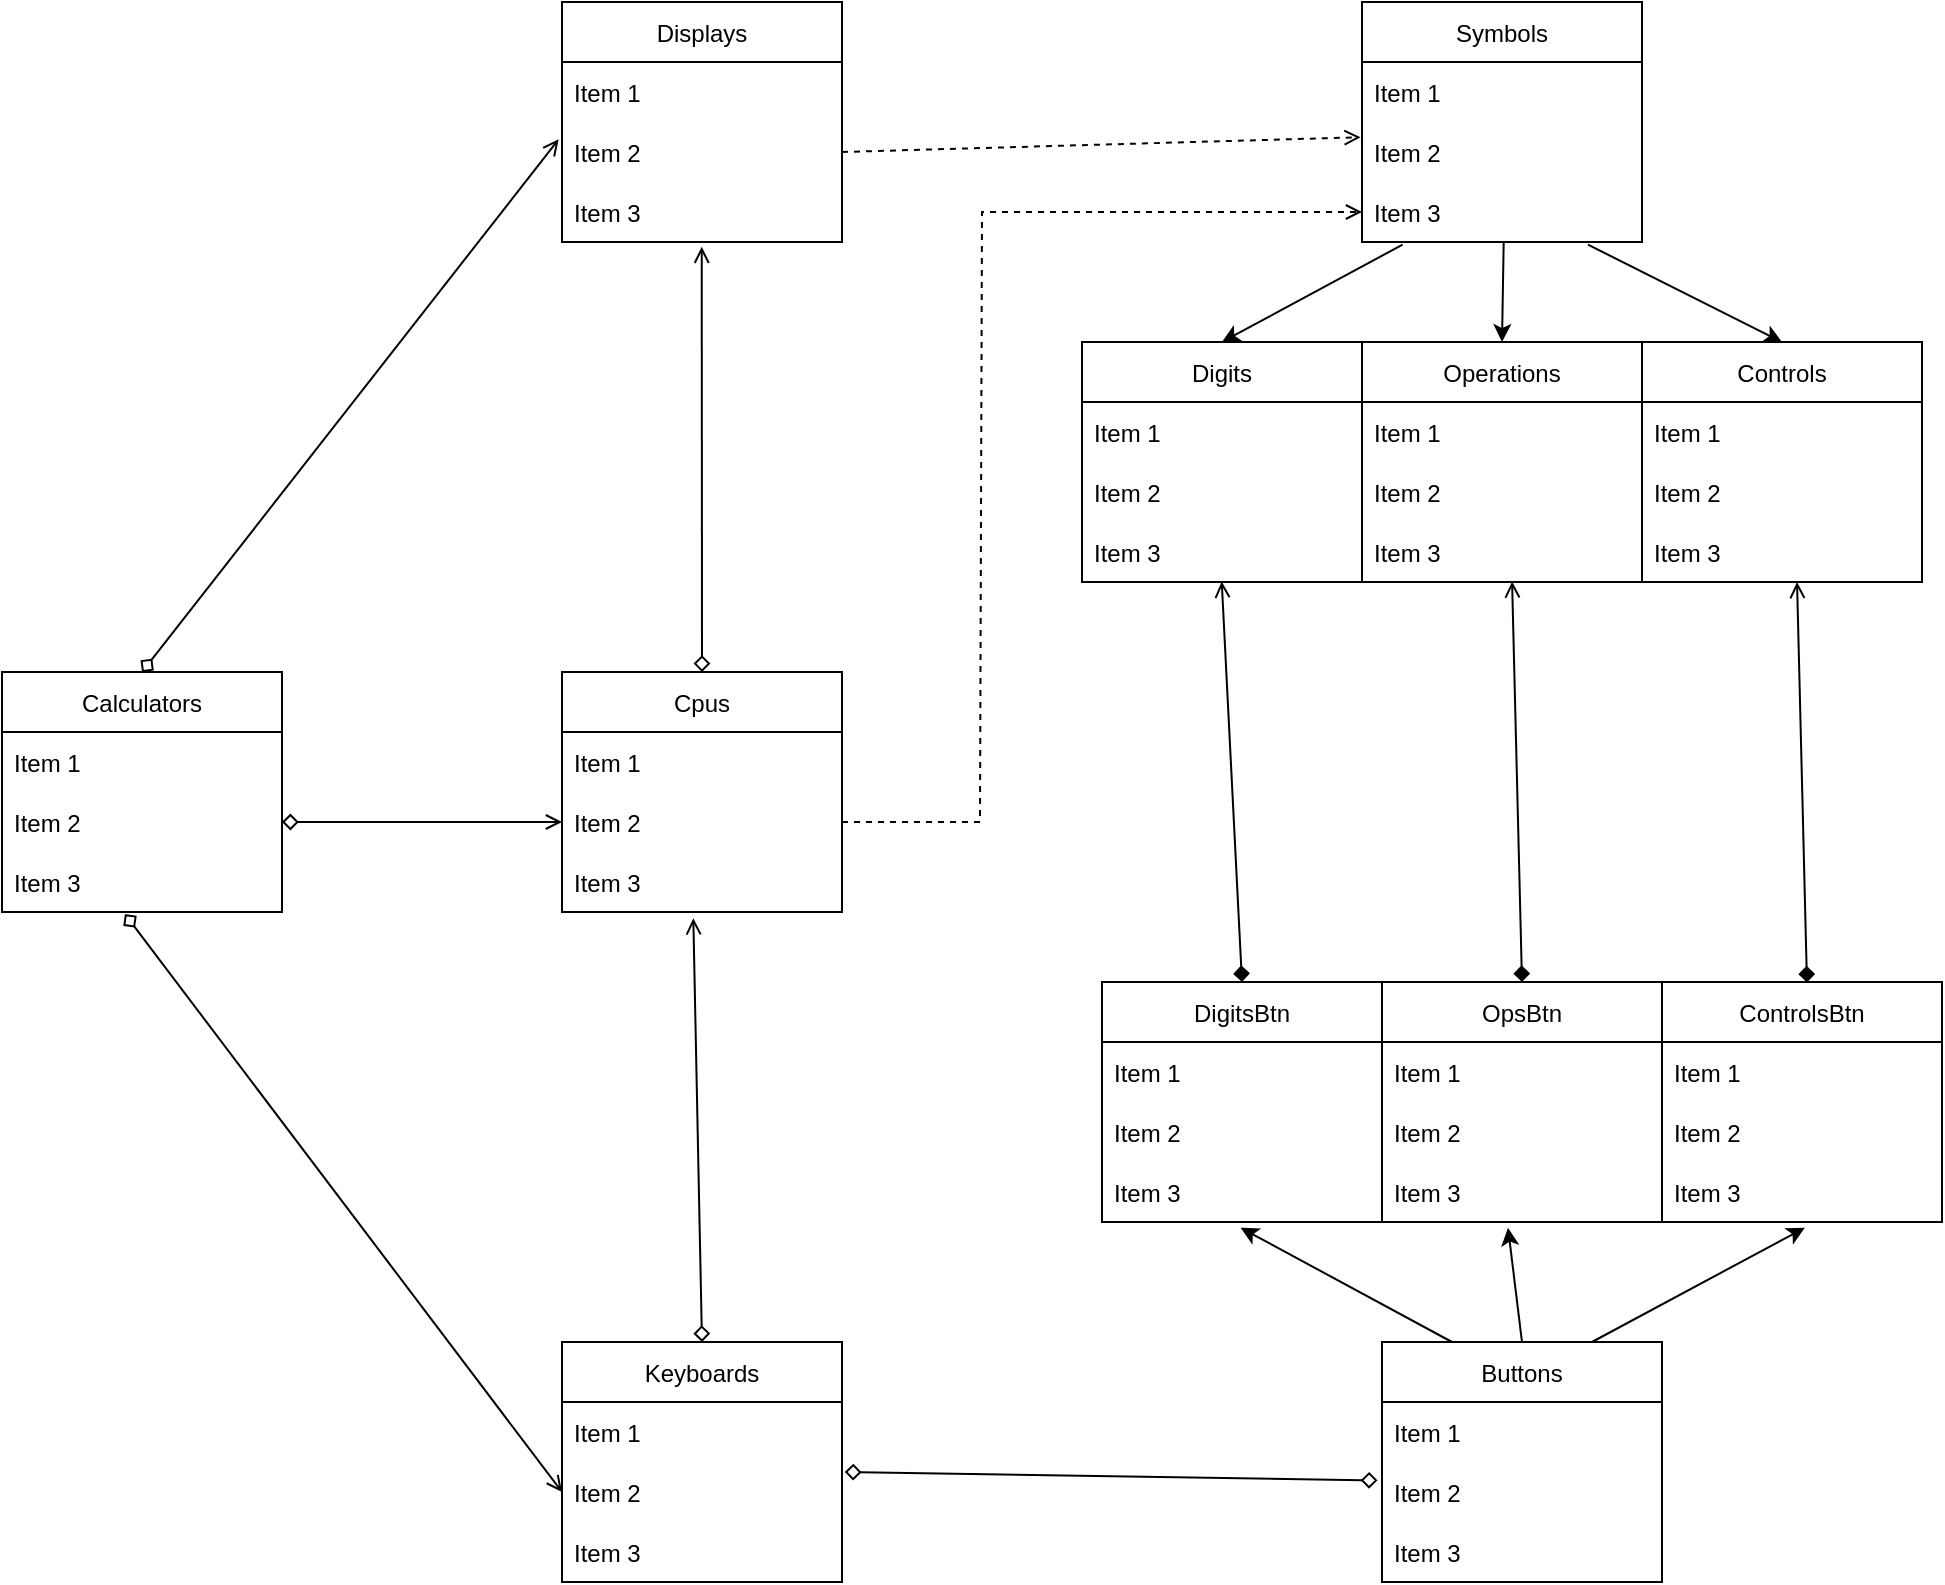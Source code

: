 <mxfile version="17.4.0" type="github">
  <diagram id="N7P-d8ys1Z3ynuPxni_u" name="Page-1">
    <mxGraphModel dx="1497" dy="735" grid="1" gridSize="10" guides="1" tooltips="1" connect="1" arrows="1" fold="1" page="1" pageScale="1" pageWidth="1100" pageHeight="850" math="0" shadow="0">
      <root>
        <mxCell id="0" />
        <mxCell id="1" parent="0" />
        <mxCell id="kSx1AaX-8GTqj39W6Hqu-1" value="Keyboards" style="swimlane;fontStyle=0;childLayout=stackLayout;horizontal=1;startSize=30;horizontalStack=0;resizeParent=1;resizeParentMax=0;resizeLast=0;collapsible=1;marginBottom=0;" vertex="1" parent="1">
          <mxGeometry x="410" y="700" width="140" height="120" as="geometry" />
        </mxCell>
        <mxCell id="kSx1AaX-8GTqj39W6Hqu-2" value="Item 1" style="text;strokeColor=none;fillColor=none;align=left;verticalAlign=middle;spacingLeft=4;spacingRight=4;overflow=hidden;points=[[0,0.5],[1,0.5]];portConstraint=eastwest;rotatable=0;" vertex="1" parent="kSx1AaX-8GTqj39W6Hqu-1">
          <mxGeometry y="30" width="140" height="30" as="geometry" />
        </mxCell>
        <mxCell id="kSx1AaX-8GTqj39W6Hqu-3" value="Item 2" style="text;strokeColor=none;fillColor=none;align=left;verticalAlign=middle;spacingLeft=4;spacingRight=4;overflow=hidden;points=[[0,0.5],[1,0.5]];portConstraint=eastwest;rotatable=0;" vertex="1" parent="kSx1AaX-8GTqj39W6Hqu-1">
          <mxGeometry y="60" width="140" height="30" as="geometry" />
        </mxCell>
        <mxCell id="kSx1AaX-8GTqj39W6Hqu-4" value="Item 3" style="text;strokeColor=none;fillColor=none;align=left;verticalAlign=middle;spacingLeft=4;spacingRight=4;overflow=hidden;points=[[0,0.5],[1,0.5]];portConstraint=eastwest;rotatable=0;" vertex="1" parent="kSx1AaX-8GTqj39W6Hqu-1">
          <mxGeometry y="90" width="140" height="30" as="geometry" />
        </mxCell>
        <mxCell id="kSx1AaX-8GTqj39W6Hqu-5" value="Buttons" style="swimlane;fontStyle=0;childLayout=stackLayout;horizontal=1;startSize=30;horizontalStack=0;resizeParent=1;resizeParentMax=0;resizeLast=0;collapsible=1;marginBottom=0;" vertex="1" parent="1">
          <mxGeometry x="820" y="700" width="140" height="120" as="geometry" />
        </mxCell>
        <mxCell id="kSx1AaX-8GTqj39W6Hqu-6" value="Item 1" style="text;strokeColor=none;fillColor=none;align=left;verticalAlign=middle;spacingLeft=4;spacingRight=4;overflow=hidden;points=[[0,0.5],[1,0.5]];portConstraint=eastwest;rotatable=0;" vertex="1" parent="kSx1AaX-8GTqj39W6Hqu-5">
          <mxGeometry y="30" width="140" height="30" as="geometry" />
        </mxCell>
        <mxCell id="kSx1AaX-8GTqj39W6Hqu-7" value="Item 2" style="text;strokeColor=none;fillColor=none;align=left;verticalAlign=middle;spacingLeft=4;spacingRight=4;overflow=hidden;points=[[0,0.5],[1,0.5]];portConstraint=eastwest;rotatable=0;" vertex="1" parent="kSx1AaX-8GTqj39W6Hqu-5">
          <mxGeometry y="60" width="140" height="30" as="geometry" />
        </mxCell>
        <mxCell id="kSx1AaX-8GTqj39W6Hqu-8" value="Item 3" style="text;strokeColor=none;fillColor=none;align=left;verticalAlign=middle;spacingLeft=4;spacingRight=4;overflow=hidden;points=[[0,0.5],[1,0.5]];portConstraint=eastwest;rotatable=0;" vertex="1" parent="kSx1AaX-8GTqj39W6Hqu-5">
          <mxGeometry y="90" width="140" height="30" as="geometry" />
        </mxCell>
        <mxCell id="kSx1AaX-8GTqj39W6Hqu-9" value="Displays" style="swimlane;fontStyle=0;childLayout=stackLayout;horizontal=1;startSize=30;horizontalStack=0;resizeParent=1;resizeParentMax=0;resizeLast=0;collapsible=1;marginBottom=0;" vertex="1" parent="1">
          <mxGeometry x="410" y="30" width="140" height="120" as="geometry" />
        </mxCell>
        <mxCell id="kSx1AaX-8GTqj39W6Hqu-10" value="Item 1" style="text;strokeColor=none;fillColor=none;align=left;verticalAlign=middle;spacingLeft=4;spacingRight=4;overflow=hidden;points=[[0,0.5],[1,0.5]];portConstraint=eastwest;rotatable=0;" vertex="1" parent="kSx1AaX-8GTqj39W6Hqu-9">
          <mxGeometry y="30" width="140" height="30" as="geometry" />
        </mxCell>
        <mxCell id="kSx1AaX-8GTqj39W6Hqu-11" value="Item 2" style="text;strokeColor=none;fillColor=none;align=left;verticalAlign=middle;spacingLeft=4;spacingRight=4;overflow=hidden;points=[[0,0.5],[1,0.5]];portConstraint=eastwest;rotatable=0;" vertex="1" parent="kSx1AaX-8GTqj39W6Hqu-9">
          <mxGeometry y="60" width="140" height="30" as="geometry" />
        </mxCell>
        <mxCell id="kSx1AaX-8GTqj39W6Hqu-12" value="Item 3" style="text;strokeColor=none;fillColor=none;align=left;verticalAlign=middle;spacingLeft=4;spacingRight=4;overflow=hidden;points=[[0,0.5],[1,0.5]];portConstraint=eastwest;rotatable=0;" vertex="1" parent="kSx1AaX-8GTqj39W6Hqu-9">
          <mxGeometry y="90" width="140" height="30" as="geometry" />
        </mxCell>
        <mxCell id="kSx1AaX-8GTqj39W6Hqu-13" value="Calculators" style="swimlane;fontStyle=0;childLayout=stackLayout;horizontal=1;startSize=30;horizontalStack=0;resizeParent=1;resizeParentMax=0;resizeLast=0;collapsible=1;marginBottom=0;" vertex="1" parent="1">
          <mxGeometry x="130" y="365" width="140" height="120" as="geometry" />
        </mxCell>
        <mxCell id="kSx1AaX-8GTqj39W6Hqu-14" value="Item 1" style="text;strokeColor=none;fillColor=none;align=left;verticalAlign=middle;spacingLeft=4;spacingRight=4;overflow=hidden;points=[[0,0.5],[1,0.5]];portConstraint=eastwest;rotatable=0;" vertex="1" parent="kSx1AaX-8GTqj39W6Hqu-13">
          <mxGeometry y="30" width="140" height="30" as="geometry" />
        </mxCell>
        <mxCell id="kSx1AaX-8GTqj39W6Hqu-15" value="Item 2" style="text;strokeColor=none;fillColor=none;align=left;verticalAlign=middle;spacingLeft=4;spacingRight=4;overflow=hidden;points=[[0,0.5],[1,0.5]];portConstraint=eastwest;rotatable=0;" vertex="1" parent="kSx1AaX-8GTqj39W6Hqu-13">
          <mxGeometry y="60" width="140" height="30" as="geometry" />
        </mxCell>
        <mxCell id="kSx1AaX-8GTqj39W6Hqu-16" value="Item 3" style="text;strokeColor=none;fillColor=none;align=left;verticalAlign=middle;spacingLeft=4;spacingRight=4;overflow=hidden;points=[[0,0.5],[1,0.5]];portConstraint=eastwest;rotatable=0;" vertex="1" parent="kSx1AaX-8GTqj39W6Hqu-13">
          <mxGeometry y="90" width="140" height="30" as="geometry" />
        </mxCell>
        <mxCell id="kSx1AaX-8GTqj39W6Hqu-17" value="Cpus" style="swimlane;fontStyle=0;childLayout=stackLayout;horizontal=1;startSize=30;horizontalStack=0;resizeParent=1;resizeParentMax=0;resizeLast=0;collapsible=1;marginBottom=0;" vertex="1" parent="1">
          <mxGeometry x="410" y="365" width="140" height="120" as="geometry" />
        </mxCell>
        <mxCell id="kSx1AaX-8GTqj39W6Hqu-18" value="Item 1" style="text;strokeColor=none;fillColor=none;align=left;verticalAlign=middle;spacingLeft=4;spacingRight=4;overflow=hidden;points=[[0,0.5],[1,0.5]];portConstraint=eastwest;rotatable=0;" vertex="1" parent="kSx1AaX-8GTqj39W6Hqu-17">
          <mxGeometry y="30" width="140" height="30" as="geometry" />
        </mxCell>
        <mxCell id="kSx1AaX-8GTqj39W6Hqu-19" value="Item 2" style="text;strokeColor=none;fillColor=none;align=left;verticalAlign=middle;spacingLeft=4;spacingRight=4;overflow=hidden;points=[[0,0.5],[1,0.5]];portConstraint=eastwest;rotatable=0;" vertex="1" parent="kSx1AaX-8GTqj39W6Hqu-17">
          <mxGeometry y="60" width="140" height="30" as="geometry" />
        </mxCell>
        <mxCell id="kSx1AaX-8GTqj39W6Hqu-20" value="Item 3" style="text;strokeColor=none;fillColor=none;align=left;verticalAlign=middle;spacingLeft=4;spacingRight=4;overflow=hidden;points=[[0,0.5],[1,0.5]];portConstraint=eastwest;rotatable=0;" vertex="1" parent="kSx1AaX-8GTqj39W6Hqu-17">
          <mxGeometry y="90" width="140" height="30" as="geometry" />
        </mxCell>
        <mxCell id="kSx1AaX-8GTqj39W6Hqu-21" value="ControlsBtn" style="swimlane;fontStyle=0;childLayout=stackLayout;horizontal=1;startSize=30;horizontalStack=0;resizeParent=1;resizeParentMax=0;resizeLast=0;collapsible=1;marginBottom=0;" vertex="1" parent="1">
          <mxGeometry x="960" y="520" width="140" height="120" as="geometry" />
        </mxCell>
        <mxCell id="kSx1AaX-8GTqj39W6Hqu-22" value="Item 1" style="text;strokeColor=none;fillColor=none;align=left;verticalAlign=middle;spacingLeft=4;spacingRight=4;overflow=hidden;points=[[0,0.5],[1,0.5]];portConstraint=eastwest;rotatable=0;" vertex="1" parent="kSx1AaX-8GTqj39W6Hqu-21">
          <mxGeometry y="30" width="140" height="30" as="geometry" />
        </mxCell>
        <mxCell id="kSx1AaX-8GTqj39W6Hqu-23" value="Item 2" style="text;strokeColor=none;fillColor=none;align=left;verticalAlign=middle;spacingLeft=4;spacingRight=4;overflow=hidden;points=[[0,0.5],[1,0.5]];portConstraint=eastwest;rotatable=0;" vertex="1" parent="kSx1AaX-8GTqj39W6Hqu-21">
          <mxGeometry y="60" width="140" height="30" as="geometry" />
        </mxCell>
        <mxCell id="kSx1AaX-8GTqj39W6Hqu-24" value="Item 3" style="text;strokeColor=none;fillColor=none;align=left;verticalAlign=middle;spacingLeft=4;spacingRight=4;overflow=hidden;points=[[0,0.5],[1,0.5]];portConstraint=eastwest;rotatable=0;" vertex="1" parent="kSx1AaX-8GTqj39W6Hqu-21">
          <mxGeometry y="90" width="140" height="30" as="geometry" />
        </mxCell>
        <mxCell id="kSx1AaX-8GTqj39W6Hqu-25" value="OpsBtn" style="swimlane;fontStyle=0;childLayout=stackLayout;horizontal=1;startSize=30;horizontalStack=0;resizeParent=1;resizeParentMax=0;resizeLast=0;collapsible=1;marginBottom=0;" vertex="1" parent="1">
          <mxGeometry x="820" y="520" width="140" height="120" as="geometry" />
        </mxCell>
        <mxCell id="kSx1AaX-8GTqj39W6Hqu-26" value="Item 1" style="text;strokeColor=none;fillColor=none;align=left;verticalAlign=middle;spacingLeft=4;spacingRight=4;overflow=hidden;points=[[0,0.5],[1,0.5]];portConstraint=eastwest;rotatable=0;" vertex="1" parent="kSx1AaX-8GTqj39W6Hqu-25">
          <mxGeometry y="30" width="140" height="30" as="geometry" />
        </mxCell>
        <mxCell id="kSx1AaX-8GTqj39W6Hqu-27" value="Item 2" style="text;strokeColor=none;fillColor=none;align=left;verticalAlign=middle;spacingLeft=4;spacingRight=4;overflow=hidden;points=[[0,0.5],[1,0.5]];portConstraint=eastwest;rotatable=0;" vertex="1" parent="kSx1AaX-8GTqj39W6Hqu-25">
          <mxGeometry y="60" width="140" height="30" as="geometry" />
        </mxCell>
        <mxCell id="kSx1AaX-8GTqj39W6Hqu-28" value="Item 3" style="text;strokeColor=none;fillColor=none;align=left;verticalAlign=middle;spacingLeft=4;spacingRight=4;overflow=hidden;points=[[0,0.5],[1,0.5]];portConstraint=eastwest;rotatable=0;" vertex="1" parent="kSx1AaX-8GTqj39W6Hqu-25">
          <mxGeometry y="90" width="140" height="30" as="geometry" />
        </mxCell>
        <mxCell id="kSx1AaX-8GTqj39W6Hqu-29" value="DigitsBtn" style="swimlane;fontStyle=0;childLayout=stackLayout;horizontal=1;startSize=30;horizontalStack=0;resizeParent=1;resizeParentMax=0;resizeLast=0;collapsible=1;marginBottom=0;" vertex="1" parent="1">
          <mxGeometry x="680" y="520" width="140" height="120" as="geometry" />
        </mxCell>
        <mxCell id="kSx1AaX-8GTqj39W6Hqu-30" value="Item 1" style="text;strokeColor=none;fillColor=none;align=left;verticalAlign=middle;spacingLeft=4;spacingRight=4;overflow=hidden;points=[[0,0.5],[1,0.5]];portConstraint=eastwest;rotatable=0;" vertex="1" parent="kSx1AaX-8GTqj39W6Hqu-29">
          <mxGeometry y="30" width="140" height="30" as="geometry" />
        </mxCell>
        <mxCell id="kSx1AaX-8GTqj39W6Hqu-31" value="Item 2" style="text;strokeColor=none;fillColor=none;align=left;verticalAlign=middle;spacingLeft=4;spacingRight=4;overflow=hidden;points=[[0,0.5],[1,0.5]];portConstraint=eastwest;rotatable=0;" vertex="1" parent="kSx1AaX-8GTqj39W6Hqu-29">
          <mxGeometry y="60" width="140" height="30" as="geometry" />
        </mxCell>
        <mxCell id="kSx1AaX-8GTqj39W6Hqu-32" value="Item 3" style="text;strokeColor=none;fillColor=none;align=left;verticalAlign=middle;spacingLeft=4;spacingRight=4;overflow=hidden;points=[[0,0.5],[1,0.5]];portConstraint=eastwest;rotatable=0;" vertex="1" parent="kSx1AaX-8GTqj39W6Hqu-29">
          <mxGeometry y="90" width="140" height="30" as="geometry" />
        </mxCell>
        <mxCell id="kSx1AaX-8GTqj39W6Hqu-33" value="Controls" style="swimlane;fontStyle=0;childLayout=stackLayout;horizontal=1;startSize=30;horizontalStack=0;resizeParent=1;resizeParentMax=0;resizeLast=0;collapsible=1;marginBottom=0;" vertex="1" parent="1">
          <mxGeometry x="950" y="200" width="140" height="120" as="geometry" />
        </mxCell>
        <mxCell id="kSx1AaX-8GTqj39W6Hqu-34" value="Item 1" style="text;strokeColor=none;fillColor=none;align=left;verticalAlign=middle;spacingLeft=4;spacingRight=4;overflow=hidden;points=[[0,0.5],[1,0.5]];portConstraint=eastwest;rotatable=0;" vertex="1" parent="kSx1AaX-8GTqj39W6Hqu-33">
          <mxGeometry y="30" width="140" height="30" as="geometry" />
        </mxCell>
        <mxCell id="kSx1AaX-8GTqj39W6Hqu-35" value="Item 2" style="text;strokeColor=none;fillColor=none;align=left;verticalAlign=middle;spacingLeft=4;spacingRight=4;overflow=hidden;points=[[0,0.5],[1,0.5]];portConstraint=eastwest;rotatable=0;" vertex="1" parent="kSx1AaX-8GTqj39W6Hqu-33">
          <mxGeometry y="60" width="140" height="30" as="geometry" />
        </mxCell>
        <mxCell id="kSx1AaX-8GTqj39W6Hqu-36" value="Item 3" style="text;strokeColor=none;fillColor=none;align=left;verticalAlign=middle;spacingLeft=4;spacingRight=4;overflow=hidden;points=[[0,0.5],[1,0.5]];portConstraint=eastwest;rotatable=0;" vertex="1" parent="kSx1AaX-8GTqj39W6Hqu-33">
          <mxGeometry y="90" width="140" height="30" as="geometry" />
        </mxCell>
        <mxCell id="kSx1AaX-8GTqj39W6Hqu-37" value="Operations" style="swimlane;fontStyle=0;childLayout=stackLayout;horizontal=1;startSize=30;horizontalStack=0;resizeParent=1;resizeParentMax=0;resizeLast=0;collapsible=1;marginBottom=0;" vertex="1" parent="1">
          <mxGeometry x="810" y="200" width="140" height="120" as="geometry" />
        </mxCell>
        <mxCell id="kSx1AaX-8GTqj39W6Hqu-38" value="Item 1" style="text;strokeColor=none;fillColor=none;align=left;verticalAlign=middle;spacingLeft=4;spacingRight=4;overflow=hidden;points=[[0,0.5],[1,0.5]];portConstraint=eastwest;rotatable=0;" vertex="1" parent="kSx1AaX-8GTqj39W6Hqu-37">
          <mxGeometry y="30" width="140" height="30" as="geometry" />
        </mxCell>
        <mxCell id="kSx1AaX-8GTqj39W6Hqu-39" value="Item 2" style="text;strokeColor=none;fillColor=none;align=left;verticalAlign=middle;spacingLeft=4;spacingRight=4;overflow=hidden;points=[[0,0.5],[1,0.5]];portConstraint=eastwest;rotatable=0;" vertex="1" parent="kSx1AaX-8GTqj39W6Hqu-37">
          <mxGeometry y="60" width="140" height="30" as="geometry" />
        </mxCell>
        <mxCell id="kSx1AaX-8GTqj39W6Hqu-40" value="Item 3" style="text;strokeColor=none;fillColor=none;align=left;verticalAlign=middle;spacingLeft=4;spacingRight=4;overflow=hidden;points=[[0,0.5],[1,0.5]];portConstraint=eastwest;rotatable=0;" vertex="1" parent="kSx1AaX-8GTqj39W6Hqu-37">
          <mxGeometry y="90" width="140" height="30" as="geometry" />
        </mxCell>
        <mxCell id="kSx1AaX-8GTqj39W6Hqu-41" value="Digits" style="swimlane;fontStyle=0;childLayout=stackLayout;horizontal=1;startSize=30;horizontalStack=0;resizeParent=1;resizeParentMax=0;resizeLast=0;collapsible=1;marginBottom=0;" vertex="1" parent="1">
          <mxGeometry x="670" y="200" width="140" height="120" as="geometry" />
        </mxCell>
        <mxCell id="kSx1AaX-8GTqj39W6Hqu-42" value="Item 1" style="text;strokeColor=none;fillColor=none;align=left;verticalAlign=middle;spacingLeft=4;spacingRight=4;overflow=hidden;points=[[0,0.5],[1,0.5]];portConstraint=eastwest;rotatable=0;" vertex="1" parent="kSx1AaX-8GTqj39W6Hqu-41">
          <mxGeometry y="30" width="140" height="30" as="geometry" />
        </mxCell>
        <mxCell id="kSx1AaX-8GTqj39W6Hqu-43" value="Item 2" style="text;strokeColor=none;fillColor=none;align=left;verticalAlign=middle;spacingLeft=4;spacingRight=4;overflow=hidden;points=[[0,0.5],[1,0.5]];portConstraint=eastwest;rotatable=0;" vertex="1" parent="kSx1AaX-8GTqj39W6Hqu-41">
          <mxGeometry y="60" width="140" height="30" as="geometry" />
        </mxCell>
        <mxCell id="kSx1AaX-8GTqj39W6Hqu-44" value="Item 3" style="text;strokeColor=none;fillColor=none;align=left;verticalAlign=middle;spacingLeft=4;spacingRight=4;overflow=hidden;points=[[0,0.5],[1,0.5]];portConstraint=eastwest;rotatable=0;" vertex="1" parent="kSx1AaX-8GTqj39W6Hqu-41">
          <mxGeometry y="90" width="140" height="30" as="geometry" />
        </mxCell>
        <mxCell id="kSx1AaX-8GTqj39W6Hqu-46" value="Symbols" style="swimlane;fontStyle=0;childLayout=stackLayout;horizontal=1;startSize=30;horizontalStack=0;resizeParent=1;resizeParentMax=0;resizeLast=0;collapsible=1;marginBottom=0;" vertex="1" parent="1">
          <mxGeometry x="810" y="30" width="140" height="120" as="geometry" />
        </mxCell>
        <mxCell id="kSx1AaX-8GTqj39W6Hqu-47" value="Item 1" style="text;strokeColor=none;fillColor=none;align=left;verticalAlign=middle;spacingLeft=4;spacingRight=4;overflow=hidden;points=[[0,0.5],[1,0.5]];portConstraint=eastwest;rotatable=0;" vertex="1" parent="kSx1AaX-8GTqj39W6Hqu-46">
          <mxGeometry y="30" width="140" height="30" as="geometry" />
        </mxCell>
        <mxCell id="kSx1AaX-8GTqj39W6Hqu-48" value="Item 2" style="text;strokeColor=none;fillColor=none;align=left;verticalAlign=middle;spacingLeft=4;spacingRight=4;overflow=hidden;points=[[0,0.5],[1,0.5]];portConstraint=eastwest;rotatable=0;" vertex="1" parent="kSx1AaX-8GTqj39W6Hqu-46">
          <mxGeometry y="60" width="140" height="30" as="geometry" />
        </mxCell>
        <mxCell id="kSx1AaX-8GTqj39W6Hqu-49" value="Item 3" style="text;strokeColor=none;fillColor=none;align=left;verticalAlign=middle;spacingLeft=4;spacingRight=4;overflow=hidden;points=[[0,0.5],[1,0.5]];portConstraint=eastwest;rotatable=0;" vertex="1" parent="kSx1AaX-8GTqj39W6Hqu-46">
          <mxGeometry y="90" width="140" height="30" as="geometry" />
        </mxCell>
        <mxCell id="kSx1AaX-8GTqj39W6Hqu-50" value="" style="endArrow=diamond;html=1;rounded=0;endFill=1;startArrow=open;startFill=0;exitX=0.499;exitY=0.991;exitDx=0;exitDy=0;exitPerimeter=0;entryX=0.5;entryY=0;entryDx=0;entryDy=0;" edge="1" parent="1" source="kSx1AaX-8GTqj39W6Hqu-44" target="kSx1AaX-8GTqj39W6Hqu-29">
          <mxGeometry width="50" height="50" relative="1" as="geometry">
            <mxPoint x="750" y="480" as="sourcePoint" />
            <mxPoint x="720" y="430" as="targetPoint" />
          </mxGeometry>
        </mxCell>
        <mxCell id="kSx1AaX-8GTqj39W6Hqu-51" value="" style="endArrow=open;html=1;rounded=0;endFill=0;entryX=0.536;entryY=0.991;entryDx=0;entryDy=0;entryPerimeter=0;exitX=0.5;exitY=0;exitDx=0;exitDy=0;startArrow=diamond;startFill=1;" edge="1" parent="1" source="kSx1AaX-8GTqj39W6Hqu-25" target="kSx1AaX-8GTqj39W6Hqu-40">
          <mxGeometry width="50" height="50" relative="1" as="geometry">
            <mxPoint x="885.07" y="516.04" as="sourcePoint" />
            <mxPoint x="874.93" y="320.0" as="targetPoint" />
          </mxGeometry>
        </mxCell>
        <mxCell id="kSx1AaX-8GTqj39W6Hqu-52" value="" style="endArrow=open;html=1;rounded=0;endFill=0;entryX=0.536;entryY=0.991;entryDx=0;entryDy=0;entryPerimeter=0;exitX=0.5;exitY=0;exitDx=0;exitDy=0;startArrow=diamond;startFill=1;" edge="1" parent="1">
          <mxGeometry width="50" height="50" relative="1" as="geometry">
            <mxPoint x="1032.48" y="520.27" as="sourcePoint" />
            <mxPoint x="1027.52" y="320" as="targetPoint" />
          </mxGeometry>
        </mxCell>
        <mxCell id="kSx1AaX-8GTqj39W6Hqu-54" value="" style="endArrow=classic;html=1;rounded=0;entryX=0.5;entryY=0;entryDx=0;entryDy=0;exitX=0.145;exitY=1.044;exitDx=0;exitDy=0;exitPerimeter=0;" edge="1" parent="1" source="kSx1AaX-8GTqj39W6Hqu-49" target="kSx1AaX-8GTqj39W6Hqu-41">
          <mxGeometry width="50" height="50" relative="1" as="geometry">
            <mxPoint x="840" y="170" as="sourcePoint" />
            <mxPoint x="760" y="150" as="targetPoint" />
          </mxGeometry>
        </mxCell>
        <mxCell id="kSx1AaX-8GTqj39W6Hqu-55" value="" style="endArrow=classic;html=1;rounded=0;entryX=0.5;entryY=0;entryDx=0;entryDy=0;exitX=0.506;exitY=1.009;exitDx=0;exitDy=0;exitPerimeter=0;" edge="1" parent="1" source="kSx1AaX-8GTqj39W6Hqu-49" target="kSx1AaX-8GTqj39W6Hqu-37">
          <mxGeometry width="50" height="50" relative="1" as="geometry">
            <mxPoint x="840.3" y="161.32" as="sourcePoint" />
            <mxPoint x="750" y="210" as="targetPoint" />
          </mxGeometry>
        </mxCell>
        <mxCell id="kSx1AaX-8GTqj39W6Hqu-56" value="" style="endArrow=classic;html=1;rounded=0;entryX=0.5;entryY=0;entryDx=0;entryDy=0;exitX=0.807;exitY=1.044;exitDx=0;exitDy=0;exitPerimeter=0;" edge="1" parent="1" source="kSx1AaX-8GTqj39W6Hqu-49" target="kSx1AaX-8GTqj39W6Hqu-33">
          <mxGeometry width="50" height="50" relative="1" as="geometry">
            <mxPoint x="890.84" y="160.27" as="sourcePoint" />
            <mxPoint x="890" y="210" as="targetPoint" />
          </mxGeometry>
        </mxCell>
        <mxCell id="kSx1AaX-8GTqj39W6Hqu-57" value="" style="endArrow=classic;html=1;rounded=0;entryX=0.495;entryY=1.096;entryDx=0;entryDy=0;exitX=0.25;exitY=0;exitDx=0;exitDy=0;entryPerimeter=0;" edge="1" parent="1" source="kSx1AaX-8GTqj39W6Hqu-5" target="kSx1AaX-8GTqj39W6Hqu-32">
          <mxGeometry width="50" height="50" relative="1" as="geometry">
            <mxPoint x="830.3" y="660" as="sourcePoint" />
            <mxPoint x="740" y="708.68" as="targetPoint" />
          </mxGeometry>
        </mxCell>
        <mxCell id="kSx1AaX-8GTqj39W6Hqu-58" value="" style="endArrow=classic;html=1;rounded=0;entryX=0.45;entryY=1.096;entryDx=0;entryDy=0;exitX=0.5;exitY=0;exitDx=0;exitDy=0;entryPerimeter=0;" edge="1" parent="1" source="kSx1AaX-8GTqj39W6Hqu-5" target="kSx1AaX-8GTqj39W6Hqu-28">
          <mxGeometry width="50" height="50" relative="1" as="geometry">
            <mxPoint x="932.85" y="687.12" as="sourcePoint" />
            <mxPoint x="827.15" y="630.0" as="targetPoint" />
          </mxGeometry>
        </mxCell>
        <mxCell id="kSx1AaX-8GTqj39W6Hqu-60" value="" style="endArrow=classic;html=1;rounded=0;entryX=0.51;entryY=1.096;entryDx=0;entryDy=0;exitX=0.75;exitY=0;exitDx=0;exitDy=0;entryPerimeter=0;" edge="1" parent="1" source="kSx1AaX-8GTqj39W6Hqu-5" target="kSx1AaX-8GTqj39W6Hqu-24">
          <mxGeometry width="50" height="50" relative="1" as="geometry">
            <mxPoint x="987" y="710" as="sourcePoint" />
            <mxPoint x="980" y="652.88" as="targetPoint" />
          </mxGeometry>
        </mxCell>
        <mxCell id="kSx1AaX-8GTqj39W6Hqu-61" value="" style="endArrow=open;html=1;rounded=0;entryX=-0.005;entryY=0.254;entryDx=0;entryDy=0;exitX=1;exitY=0.5;exitDx=0;exitDy=0;entryPerimeter=0;dashed=1;endFill=0;" edge="1" parent="1" source="kSx1AaX-8GTqj39W6Hqu-11" target="kSx1AaX-8GTqj39W6Hqu-48">
          <mxGeometry width="50" height="50" relative="1" as="geometry">
            <mxPoint x="660.3" y="80.0" as="sourcePoint" />
            <mxPoint x="570" y="128.68" as="targetPoint" />
          </mxGeometry>
        </mxCell>
        <mxCell id="kSx1AaX-8GTqj39W6Hqu-62" value="" style="endArrow=diamond;html=1;rounded=0;entryX=-0.016;entryY=0.307;entryDx=0;entryDy=0;entryPerimeter=0;exitX=1.01;exitY=0.167;exitDx=0;exitDy=0;exitPerimeter=0;startArrow=diamond;startFill=0;endFill=0;" edge="1" parent="1" source="kSx1AaX-8GTqj39W6Hqu-3" target="kSx1AaX-8GTqj39W6Hqu-7">
          <mxGeometry width="50" height="50" relative="1" as="geometry">
            <mxPoint x="650" y="785" as="sourcePoint" />
            <mxPoint x="700" y="735" as="targetPoint" />
          </mxGeometry>
        </mxCell>
        <mxCell id="kSx1AaX-8GTqj39W6Hqu-63" value="" style="endArrow=diamond;html=1;rounded=0;endFill=0;startArrow=open;startFill=0;exitX=0.469;exitY=1.105;exitDx=0;exitDy=0;exitPerimeter=0;entryX=0.5;entryY=0;entryDx=0;entryDy=0;" edge="1" parent="1" source="kSx1AaX-8GTqj39W6Hqu-20" target="kSx1AaX-8GTqj39W6Hqu-1">
          <mxGeometry width="50" height="50" relative="1" as="geometry">
            <mxPoint x="474.93" y="499.73" as="sourcePoint" />
            <mxPoint x="476" y="680" as="targetPoint" />
          </mxGeometry>
        </mxCell>
        <mxCell id="kSx1AaX-8GTqj39W6Hqu-64" value="" style="endArrow=diamond;html=1;rounded=0;endFill=0;startArrow=open;startFill=0;entryX=0.5;entryY=0;entryDx=0;entryDy=0;exitX=0.499;exitY=1.079;exitDx=0;exitDy=0;exitPerimeter=0;" edge="1" parent="1" source="kSx1AaX-8GTqj39W6Hqu-12" target="kSx1AaX-8GTqj39W6Hqu-17">
          <mxGeometry width="50" height="50" relative="1" as="geometry">
            <mxPoint x="480" y="200" as="sourcePoint" />
            <mxPoint x="478" y="330" as="targetPoint" />
          </mxGeometry>
        </mxCell>
        <mxCell id="kSx1AaX-8GTqj39W6Hqu-65" value="" style="endArrow=diamond;html=1;rounded=0;endFill=0;startArrow=open;startFill=0;entryX=0.5;entryY=0;entryDx=0;entryDy=0;exitX=-0.012;exitY=0.289;exitDx=0;exitDy=0;exitPerimeter=0;" edge="1" parent="1" source="kSx1AaX-8GTqj39W6Hqu-11" target="kSx1AaX-8GTqj39W6Hqu-13">
          <mxGeometry width="50" height="50" relative="1" as="geometry">
            <mxPoint x="300.0" y="153.69" as="sourcePoint" />
            <mxPoint x="300.14" y="366.32" as="targetPoint" />
          </mxGeometry>
        </mxCell>
        <mxCell id="kSx1AaX-8GTqj39W6Hqu-67" value="" style="endArrow=diamond;html=1;rounded=0;endFill=0;startArrow=open;startFill=0;entryX=1;entryY=0.5;entryDx=0;entryDy=0;exitX=0;exitY=0.5;exitDx=0;exitDy=0;" edge="1" parent="1" source="kSx1AaX-8GTqj39W6Hqu-19" target="kSx1AaX-8GTqj39W6Hqu-15">
          <mxGeometry width="50" height="50" relative="1" as="geometry">
            <mxPoint x="418.32" y="108.67" as="sourcePoint" />
            <mxPoint x="210" y="375" as="targetPoint" />
          </mxGeometry>
        </mxCell>
        <mxCell id="kSx1AaX-8GTqj39W6Hqu-68" value="" style="endArrow=diamond;html=1;rounded=0;endFill=0;startArrow=open;startFill=0;exitX=0;exitY=0.5;exitDx=0;exitDy=0;entryX=0.439;entryY=1.035;entryDx=0;entryDy=0;entryPerimeter=0;" edge="1" parent="1" source="kSx1AaX-8GTqj39W6Hqu-3" target="kSx1AaX-8GTqj39W6Hqu-16">
          <mxGeometry width="50" height="50" relative="1" as="geometry">
            <mxPoint x="410.0" y="433.67" as="sourcePoint" />
            <mxPoint x="190" y="540" as="targetPoint" />
          </mxGeometry>
        </mxCell>
        <mxCell id="kSx1AaX-8GTqj39W6Hqu-69" value="" style="endArrow=open;html=1;rounded=0;exitX=1;exitY=0.5;exitDx=0;exitDy=0;dashed=1;endFill=0;entryX=0;entryY=0.5;entryDx=0;entryDy=0;" edge="1" parent="1" source="kSx1AaX-8GTqj39W6Hqu-19" target="kSx1AaX-8GTqj39W6Hqu-49">
          <mxGeometry width="50" height="50" relative="1" as="geometry">
            <mxPoint x="550" y="425.38" as="sourcePoint" />
            <mxPoint x="650" y="130" as="targetPoint" />
            <Array as="points">
              <mxPoint x="619" y="440" />
              <mxPoint x="620" y="135" />
            </Array>
          </mxGeometry>
        </mxCell>
      </root>
    </mxGraphModel>
  </diagram>
</mxfile>
